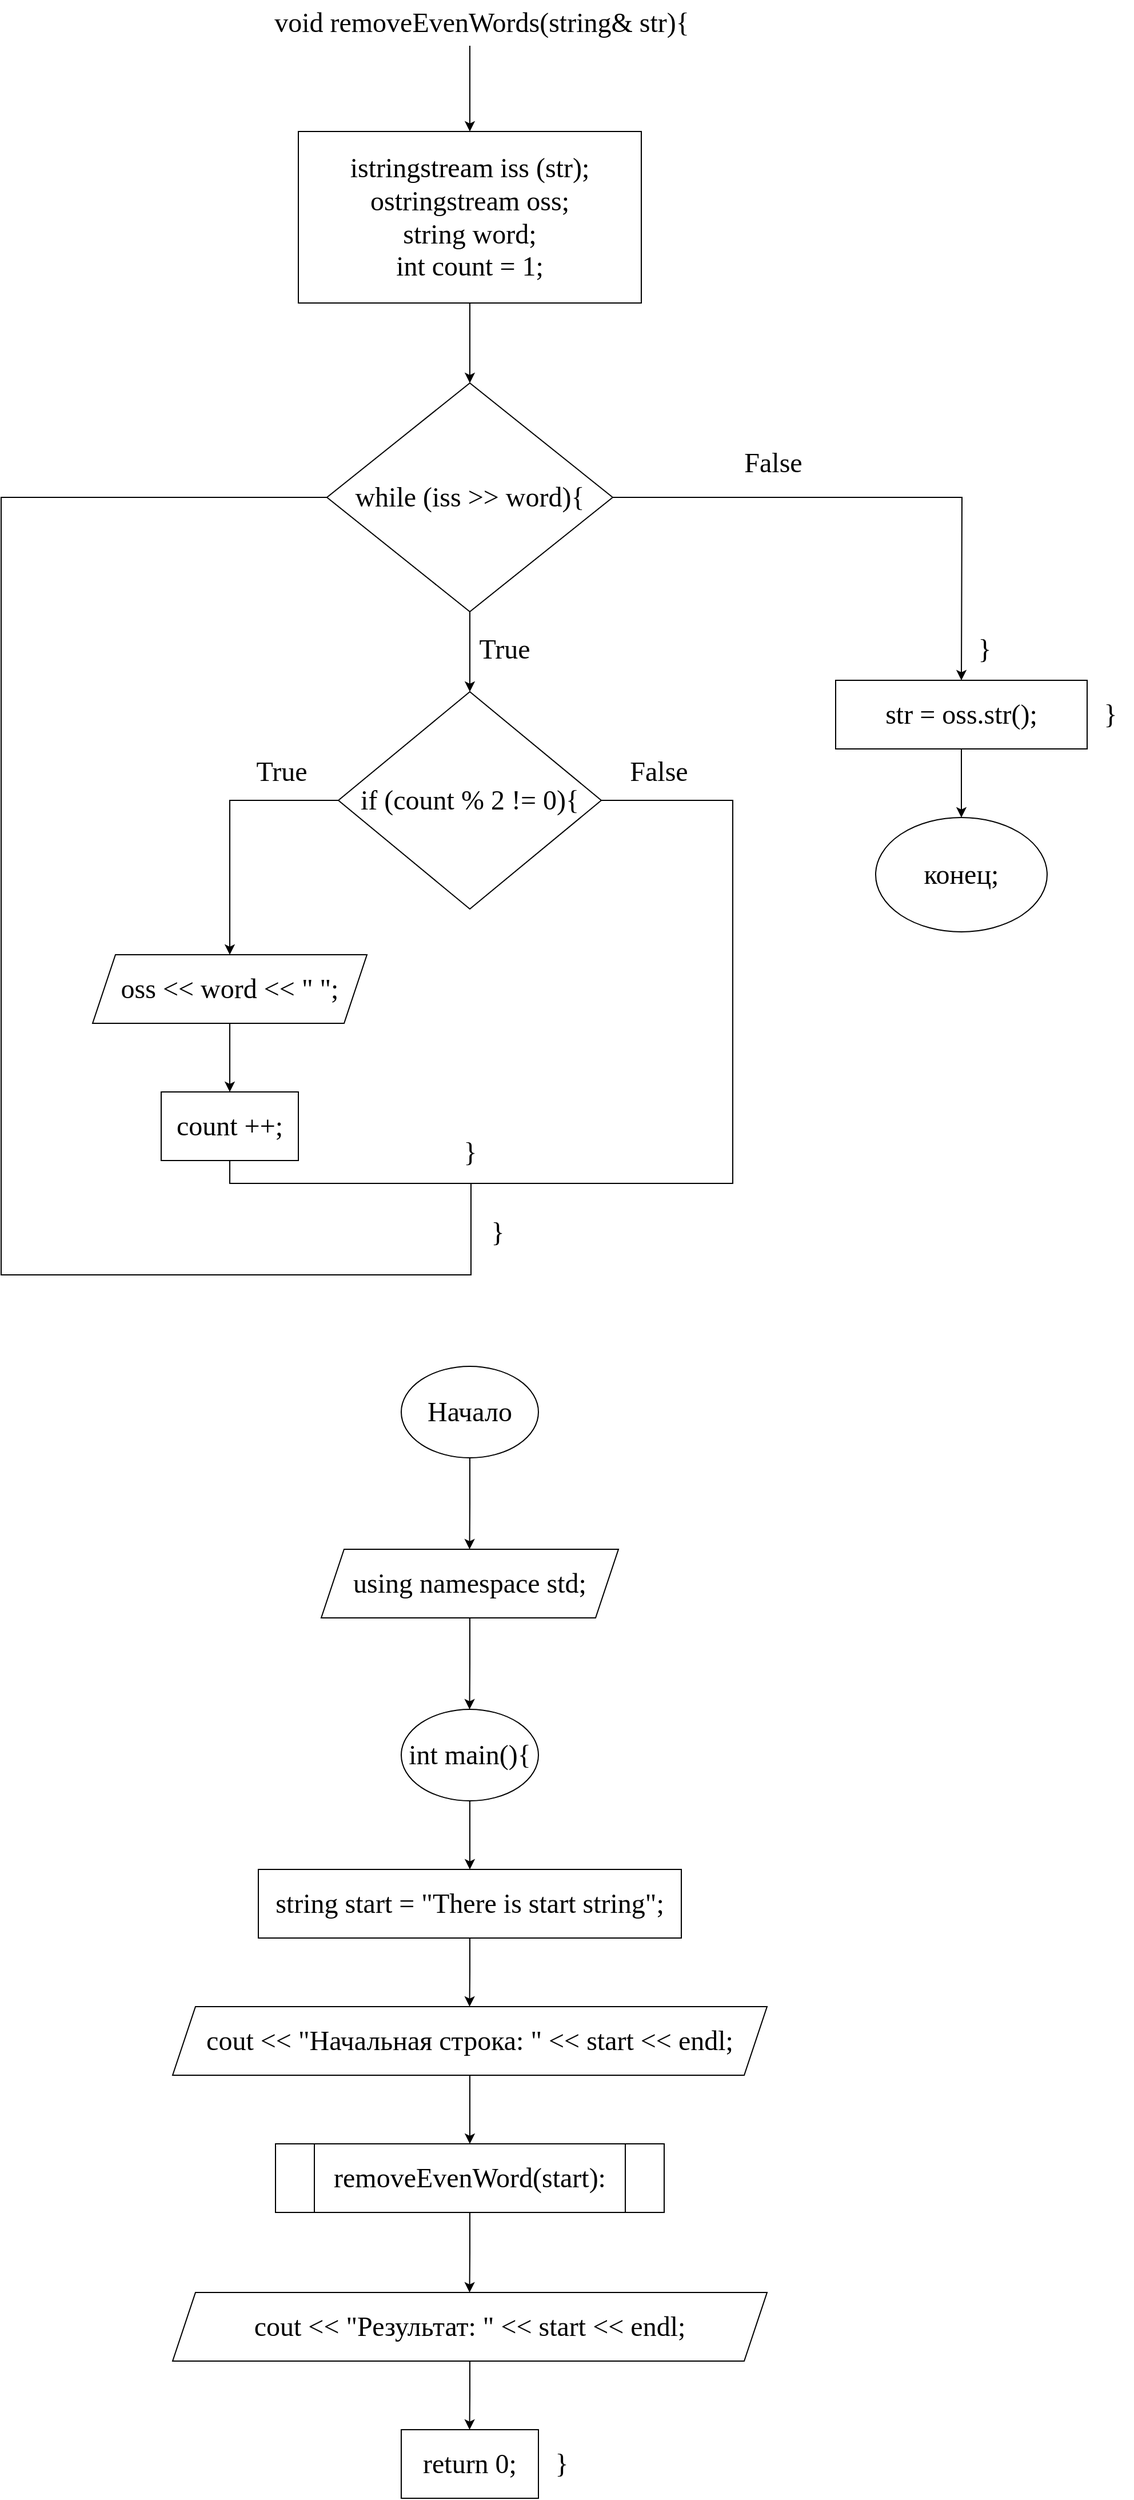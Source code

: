<mxfile version="22.1.2" type="device">
  <diagram name="Страница — 1" id="JwECN5LpbiDymMrPVkKO">
    <mxGraphModel dx="2421" dy="945" grid="1" gridSize="10" guides="1" tooltips="1" connect="1" arrows="1" fold="1" page="1" pageScale="1" pageWidth="827" pageHeight="1169" math="0" shadow="0">
      <root>
        <mxCell id="0" />
        <mxCell id="1" parent="0" />
        <mxCell id="40p2hYVT71NHYfZ6t1HJ-3" value="void removeEvenWords(string&amp;amp; str){" style="text;html=1;align=center;verticalAlign=middle;resizable=0;points=[];autosize=1;strokeColor=none;fillColor=none;fontFamily=Times New Roman;fontSize=24;" vertex="1" parent="1">
          <mxGeometry x="185" y="45" width="390" height="40" as="geometry" />
        </mxCell>
        <mxCell id="40p2hYVT71NHYfZ6t1HJ-4" value="" style="endArrow=classic;html=1;rounded=0;fontFamily=Times New Roman;fontSize=24;fontColor=default;" edge="1" parent="1">
          <mxGeometry width="50" height="50" relative="1" as="geometry">
            <mxPoint x="370" y="85" as="sourcePoint" />
            <mxPoint x="370" y="160" as="targetPoint" />
          </mxGeometry>
        </mxCell>
        <mxCell id="40p2hYVT71NHYfZ6t1HJ-8" style="edgeStyle=orthogonalEdgeStyle;rounded=0;orthogonalLoop=1;jettySize=auto;html=1;exitX=0.5;exitY=1;exitDx=0;exitDy=0;fontFamily=Times New Roman;fontSize=24;fontColor=default;" edge="1" parent="1" source="40p2hYVT71NHYfZ6t1HJ-6">
          <mxGeometry relative="1" as="geometry">
            <mxPoint x="370" y="380" as="targetPoint" />
          </mxGeometry>
        </mxCell>
        <mxCell id="40p2hYVT71NHYfZ6t1HJ-6" value="&lt;div style=&quot;&quot;&gt;&lt;span style=&quot;background-color: initial;&quot;&gt;istringstream iss (str);&lt;/span&gt;&lt;/div&gt;&lt;div style=&quot;&quot;&gt;&lt;span style=&quot;background-color: initial;&quot;&gt;ostringstream oss;&lt;/span&gt;&lt;/div&gt;&lt;div style=&quot;&quot;&gt;&lt;span style=&quot;background-color: initial;&quot;&gt;string word;&lt;/span&gt;&lt;/div&gt;&lt;div style=&quot;&quot;&gt;&lt;span style=&quot;background-color: initial;&quot;&gt;int count = 1;&lt;/span&gt;&lt;/div&gt;" style="rounded=0;whiteSpace=wrap;html=1;align=center;verticalAlign=middle;fontFamily=Times New Roman;fontSize=24;fontColor=default;fillColor=none;gradientColor=none;" vertex="1" parent="1">
          <mxGeometry x="220" y="160" width="300" height="150" as="geometry" />
        </mxCell>
        <mxCell id="40p2hYVT71NHYfZ6t1HJ-14" style="edgeStyle=orthogonalEdgeStyle;rounded=0;orthogonalLoop=1;jettySize=auto;html=1;exitX=0.5;exitY=1;exitDx=0;exitDy=0;fontFamily=Times New Roman;fontSize=24;fontColor=default;" edge="1" parent="1" source="40p2hYVT71NHYfZ6t1HJ-9">
          <mxGeometry relative="1" as="geometry">
            <mxPoint x="370" y="650" as="targetPoint" />
          </mxGeometry>
        </mxCell>
        <mxCell id="40p2hYVT71NHYfZ6t1HJ-26" style="edgeStyle=orthogonalEdgeStyle;rounded=0;orthogonalLoop=1;jettySize=auto;html=1;exitX=0;exitY=0.5;exitDx=0;exitDy=0;fontFamily=Times New Roman;fontSize=24;fontColor=default;endArrow=none;endFill=0;" edge="1" parent="1" source="40p2hYVT71NHYfZ6t1HJ-9">
          <mxGeometry relative="1" as="geometry">
            <mxPoint x="370" y="1080" as="targetPoint" />
            <Array as="points">
              <mxPoint x="-40" y="480" />
              <mxPoint x="-40" y="1160" />
              <mxPoint x="371" y="1160" />
              <mxPoint x="371" y="1080" />
            </Array>
          </mxGeometry>
        </mxCell>
        <mxCell id="40p2hYVT71NHYfZ6t1HJ-29" style="edgeStyle=orthogonalEdgeStyle;rounded=0;orthogonalLoop=1;jettySize=auto;html=1;exitX=1;exitY=0.5;exitDx=0;exitDy=0;fontFamily=Times New Roman;fontSize=24;fontColor=default;" edge="1" parent="1" source="40p2hYVT71NHYfZ6t1HJ-9">
          <mxGeometry relative="1" as="geometry">
            <mxPoint x="800" y="640" as="targetPoint" />
          </mxGeometry>
        </mxCell>
        <mxCell id="40p2hYVT71NHYfZ6t1HJ-9" value="while (iss &amp;gt;&amp;gt; word){" style="rhombus;whiteSpace=wrap;html=1;align=center;verticalAlign=middle;fontFamily=Times New Roman;fontSize=24;fontColor=default;fillColor=none;gradientColor=none;" vertex="1" parent="1">
          <mxGeometry x="245" y="380" width="250" height="200" as="geometry" />
        </mxCell>
        <mxCell id="40p2hYVT71NHYfZ6t1HJ-15" value="True" style="text;html=1;align=center;verticalAlign=middle;resizable=0;points=[];autosize=1;strokeColor=none;fillColor=none;fontSize=24;fontFamily=Times New Roman;fontColor=default;" vertex="1" parent="1">
          <mxGeometry x="365" y="593" width="70" height="40" as="geometry" />
        </mxCell>
        <mxCell id="40p2hYVT71NHYfZ6t1HJ-17" style="edgeStyle=orthogonalEdgeStyle;rounded=0;orthogonalLoop=1;jettySize=auto;html=1;exitX=0;exitY=0.5;exitDx=0;exitDy=0;fontFamily=Times New Roman;fontSize=24;fontColor=default;" edge="1" parent="1" source="40p2hYVT71NHYfZ6t1HJ-16">
          <mxGeometry relative="1" as="geometry">
            <mxPoint x="160" y="880" as="targetPoint" />
            <Array as="points">
              <mxPoint x="160" y="745" />
            </Array>
          </mxGeometry>
        </mxCell>
        <mxCell id="40p2hYVT71NHYfZ6t1HJ-25" style="edgeStyle=orthogonalEdgeStyle;rounded=0;orthogonalLoop=1;jettySize=auto;html=1;exitX=1;exitY=0.5;exitDx=0;exitDy=0;entryX=0.5;entryY=1;entryDx=0;entryDy=0;fontFamily=Times New Roman;fontSize=24;fontColor=default;endArrow=none;endFill=0;" edge="1" parent="1" source="40p2hYVT71NHYfZ6t1HJ-16" target="40p2hYVT71NHYfZ6t1HJ-24">
          <mxGeometry relative="1" as="geometry">
            <Array as="points">
              <mxPoint x="600" y="745" />
              <mxPoint x="600" y="1080" />
              <mxPoint x="160" y="1080" />
            </Array>
          </mxGeometry>
        </mxCell>
        <mxCell id="40p2hYVT71NHYfZ6t1HJ-16" value="if (count % 2 != 0){" style="rhombus;whiteSpace=wrap;html=1;align=center;verticalAlign=middle;fontFamily=Times New Roman;fontSize=24;fontColor=default;fillColor=none;gradientColor=none;" vertex="1" parent="1">
          <mxGeometry x="255" y="650" width="230" height="190" as="geometry" />
        </mxCell>
        <mxCell id="40p2hYVT71NHYfZ6t1HJ-18" value="True" style="text;html=1;align=center;verticalAlign=middle;resizable=0;points=[];autosize=1;strokeColor=none;fillColor=none;fontSize=24;fontFamily=Times New Roman;fontColor=default;" vertex="1" parent="1">
          <mxGeometry x="170" y="700" width="70" height="40" as="geometry" />
        </mxCell>
        <mxCell id="40p2hYVT71NHYfZ6t1HJ-23" style="edgeStyle=orthogonalEdgeStyle;rounded=0;orthogonalLoop=1;jettySize=auto;html=1;exitX=0.5;exitY=1;exitDx=0;exitDy=0;fontFamily=Times New Roman;fontSize=24;fontColor=default;" edge="1" parent="1" source="40p2hYVT71NHYfZ6t1HJ-20" target="40p2hYVT71NHYfZ6t1HJ-24">
          <mxGeometry relative="1" as="geometry">
            <mxPoint x="160" y="980" as="targetPoint" />
          </mxGeometry>
        </mxCell>
        <mxCell id="40p2hYVT71NHYfZ6t1HJ-20" value="oss &amp;lt;&amp;lt; word &amp;lt;&amp;lt; &quot; &quot;;" style="shape=parallelogram;perimeter=parallelogramPerimeter;whiteSpace=wrap;html=1;fixedSize=1;align=center;verticalAlign=middle;fontFamily=Times New Roman;fontSize=24;fontColor=default;fillColor=none;gradientColor=none;" vertex="1" parent="1">
          <mxGeometry x="40" y="880" width="240" height="60" as="geometry" />
        </mxCell>
        <mxCell id="40p2hYVT71NHYfZ6t1HJ-22" value="False" style="text;html=1;align=center;verticalAlign=middle;resizable=0;points=[];autosize=1;strokeColor=none;fillColor=none;fontSize=24;fontFamily=Times New Roman;fontColor=default;" vertex="1" parent="1">
          <mxGeometry x="500" y="700" width="70" height="40" as="geometry" />
        </mxCell>
        <mxCell id="40p2hYVT71NHYfZ6t1HJ-24" value="count ++;" style="rounded=0;whiteSpace=wrap;html=1;align=center;verticalAlign=middle;fontFamily=Times New Roman;fontSize=24;fontColor=default;fillColor=none;gradientColor=none;" vertex="1" parent="1">
          <mxGeometry x="100" y="1000" width="120" height="60" as="geometry" />
        </mxCell>
        <mxCell id="40p2hYVT71NHYfZ6t1HJ-27" value="}" style="text;html=1;align=center;verticalAlign=middle;resizable=0;points=[];autosize=1;strokeColor=none;fillColor=none;fontSize=24;fontFamily=Times New Roman;fontColor=default;" vertex="1" parent="1">
          <mxGeometry x="350" y="1033" width="40" height="40" as="geometry" />
        </mxCell>
        <mxCell id="40p2hYVT71NHYfZ6t1HJ-28" value="}" style="text;html=1;align=center;verticalAlign=middle;resizable=0;points=[];autosize=1;strokeColor=none;fillColor=none;fontSize=24;fontFamily=Times New Roman;fontColor=default;" vertex="1" parent="1">
          <mxGeometry x="374" y="1103" width="40" height="40" as="geometry" />
        </mxCell>
        <mxCell id="40p2hYVT71NHYfZ6t1HJ-31" value="False" style="text;html=1;align=center;verticalAlign=middle;resizable=0;points=[];autosize=1;strokeColor=none;fillColor=none;fontSize=24;fontFamily=Times New Roman;fontColor=default;" vertex="1" parent="1">
          <mxGeometry x="600" y="430" width="70" height="40" as="geometry" />
        </mxCell>
        <mxCell id="40p2hYVT71NHYfZ6t1HJ-33" style="edgeStyle=orthogonalEdgeStyle;rounded=0;orthogonalLoop=1;jettySize=auto;html=1;exitX=0.5;exitY=1;exitDx=0;exitDy=0;fontFamily=Times New Roman;fontSize=24;fontColor=default;" edge="1" parent="1" source="40p2hYVT71NHYfZ6t1HJ-32">
          <mxGeometry relative="1" as="geometry">
            <mxPoint x="800" y="760" as="targetPoint" />
          </mxGeometry>
        </mxCell>
        <mxCell id="40p2hYVT71NHYfZ6t1HJ-32" value="&lt;div style=&quot;&quot;&gt;str = oss.str();&lt;/div&gt;" style="rounded=0;whiteSpace=wrap;html=1;align=center;verticalAlign=middle;fontFamily=Times New Roman;fontSize=24;fontColor=default;fillColor=none;gradientColor=none;" vertex="1" parent="1">
          <mxGeometry x="690" y="640" width="220" height="60" as="geometry" />
        </mxCell>
        <mxCell id="40p2hYVT71NHYfZ6t1HJ-34" value="конец;" style="ellipse;whiteSpace=wrap;html=1;align=center;verticalAlign=middle;fontFamily=Times New Roman;fontSize=24;fontColor=default;fillColor=none;gradientColor=none;" vertex="1" parent="1">
          <mxGeometry x="725" y="760" width="150" height="100" as="geometry" />
        </mxCell>
        <mxCell id="40p2hYVT71NHYfZ6t1HJ-35" value="}" style="text;html=1;align=center;verticalAlign=middle;resizable=0;points=[];autosize=1;strokeColor=none;fillColor=none;fontSize=24;fontFamily=Times New Roman;fontColor=default;" vertex="1" parent="1">
          <mxGeometry x="800" y="593" width="40" height="40" as="geometry" />
        </mxCell>
        <mxCell id="40p2hYVT71NHYfZ6t1HJ-36" value="}" style="text;html=1;align=center;verticalAlign=middle;resizable=0;points=[];autosize=1;strokeColor=none;fillColor=none;fontSize=24;fontFamily=Times New Roman;fontColor=default;" vertex="1" parent="1">
          <mxGeometry x="910" y="650" width="40" height="40" as="geometry" />
        </mxCell>
        <mxCell id="40p2hYVT71NHYfZ6t1HJ-38" style="edgeStyle=orthogonalEdgeStyle;rounded=0;orthogonalLoop=1;jettySize=auto;html=1;exitX=0.5;exitY=1;exitDx=0;exitDy=0;fontFamily=Times New Roman;fontSize=24;fontColor=default;" edge="1" parent="1" source="40p2hYVT71NHYfZ6t1HJ-37">
          <mxGeometry relative="1" as="geometry">
            <mxPoint x="369.769" y="1400" as="targetPoint" />
          </mxGeometry>
        </mxCell>
        <mxCell id="40p2hYVT71NHYfZ6t1HJ-37" value="Начало" style="ellipse;whiteSpace=wrap;html=1;align=center;verticalAlign=middle;fontFamily=Times New Roman;fontSize=24;fontColor=default;fillColor=none;gradientColor=none;" vertex="1" parent="1">
          <mxGeometry x="310" y="1240" width="120" height="80" as="geometry" />
        </mxCell>
        <mxCell id="40p2hYVT71NHYfZ6t1HJ-40" style="edgeStyle=orthogonalEdgeStyle;rounded=0;orthogonalLoop=1;jettySize=auto;html=1;exitX=0.5;exitY=1;exitDx=0;exitDy=0;fontFamily=Times New Roman;fontSize=24;fontColor=default;" edge="1" parent="1" source="40p2hYVT71NHYfZ6t1HJ-39">
          <mxGeometry relative="1" as="geometry">
            <mxPoint x="369.769" y="1540" as="targetPoint" />
          </mxGeometry>
        </mxCell>
        <mxCell id="40p2hYVT71NHYfZ6t1HJ-39" value="using namespace std;" style="shape=parallelogram;perimeter=parallelogramPerimeter;whiteSpace=wrap;html=1;fixedSize=1;align=center;verticalAlign=middle;fontFamily=Times New Roman;fontSize=24;fontColor=default;fillColor=none;gradientColor=none;" vertex="1" parent="1">
          <mxGeometry x="240" y="1400" width="260" height="60" as="geometry" />
        </mxCell>
        <mxCell id="40p2hYVT71NHYfZ6t1HJ-42" style="edgeStyle=orthogonalEdgeStyle;rounded=0;orthogonalLoop=1;jettySize=auto;html=1;exitX=0.5;exitY=1;exitDx=0;exitDy=0;fontFamily=Times New Roman;fontSize=24;fontColor=default;" edge="1" parent="1" source="40p2hYVT71NHYfZ6t1HJ-41" target="40p2hYVT71NHYfZ6t1HJ-43">
          <mxGeometry relative="1" as="geometry">
            <mxPoint x="369.769" y="1690" as="targetPoint" />
          </mxGeometry>
        </mxCell>
        <mxCell id="40p2hYVT71NHYfZ6t1HJ-41" value="int main(){" style="ellipse;whiteSpace=wrap;html=1;align=center;verticalAlign=middle;fontFamily=Times New Roman;fontSize=24;fontColor=default;fillColor=none;gradientColor=none;" vertex="1" parent="1">
          <mxGeometry x="310" y="1540" width="120" height="80" as="geometry" />
        </mxCell>
        <mxCell id="40p2hYVT71NHYfZ6t1HJ-44" style="edgeStyle=orthogonalEdgeStyle;rounded=0;orthogonalLoop=1;jettySize=auto;html=1;exitX=0.5;exitY=1;exitDx=0;exitDy=0;fontFamily=Times New Roman;fontSize=24;fontColor=default;" edge="1" parent="1" source="40p2hYVT71NHYfZ6t1HJ-43">
          <mxGeometry relative="1" as="geometry">
            <mxPoint x="369.769" y="1800" as="targetPoint" />
          </mxGeometry>
        </mxCell>
        <mxCell id="40p2hYVT71NHYfZ6t1HJ-43" value="string start = &quot;There is start string&quot;;" style="rounded=0;whiteSpace=wrap;html=1;align=center;verticalAlign=middle;fontFamily=Times New Roman;fontSize=24;fontColor=default;fillColor=none;gradientColor=none;" vertex="1" parent="1">
          <mxGeometry x="185" y="1680" width="370" height="60" as="geometry" />
        </mxCell>
        <mxCell id="40p2hYVT71NHYfZ6t1HJ-46" style="edgeStyle=orthogonalEdgeStyle;rounded=0;orthogonalLoop=1;jettySize=auto;html=1;exitX=0.5;exitY=1;exitDx=0;exitDy=0;fontFamily=Times New Roman;fontSize=24;fontColor=default;" edge="1" parent="1" source="40p2hYVT71NHYfZ6t1HJ-45" target="40p2hYVT71NHYfZ6t1HJ-47">
          <mxGeometry relative="1" as="geometry">
            <mxPoint x="369.769" y="1930" as="targetPoint" />
          </mxGeometry>
        </mxCell>
        <mxCell id="40p2hYVT71NHYfZ6t1HJ-45" value="cout &amp;lt;&amp;lt; &quot;Начальная строка: &quot; &amp;lt;&amp;lt; start &amp;lt;&amp;lt; endl;" style="shape=parallelogram;perimeter=parallelogramPerimeter;whiteSpace=wrap;html=1;fixedSize=1;align=center;verticalAlign=middle;fontFamily=Times New Roman;fontSize=24;fontColor=default;fillColor=none;gradientColor=none;" vertex="1" parent="1">
          <mxGeometry x="110" y="1800" width="520" height="60" as="geometry" />
        </mxCell>
        <mxCell id="40p2hYVT71NHYfZ6t1HJ-48" style="edgeStyle=orthogonalEdgeStyle;rounded=0;orthogonalLoop=1;jettySize=auto;html=1;exitX=0.5;exitY=1;exitDx=0;exitDy=0;fontFamily=Times New Roman;fontSize=24;fontColor=default;" edge="1" parent="1" source="40p2hYVT71NHYfZ6t1HJ-47">
          <mxGeometry relative="1" as="geometry">
            <mxPoint x="369.769" y="2050" as="targetPoint" />
          </mxGeometry>
        </mxCell>
        <mxCell id="40p2hYVT71NHYfZ6t1HJ-47" value="removeEvenWord(start):" style="shape=process;whiteSpace=wrap;html=1;backgroundOutline=1;align=center;verticalAlign=middle;fontFamily=Times New Roman;fontSize=24;fontColor=default;fillColor=none;gradientColor=none;" vertex="1" parent="1">
          <mxGeometry x="200" y="1920" width="340" height="60" as="geometry" />
        </mxCell>
        <mxCell id="40p2hYVT71NHYfZ6t1HJ-50" style="edgeStyle=orthogonalEdgeStyle;rounded=0;orthogonalLoop=1;jettySize=auto;html=1;exitX=0.5;exitY=1;exitDx=0;exitDy=0;fontFamily=Times New Roman;fontSize=24;fontColor=default;" edge="1" parent="1" source="40p2hYVT71NHYfZ6t1HJ-49">
          <mxGeometry relative="1" as="geometry">
            <mxPoint x="369.769" y="2170" as="targetPoint" />
          </mxGeometry>
        </mxCell>
        <mxCell id="40p2hYVT71NHYfZ6t1HJ-49" value="cout &lt;&lt; &quot;Результат: &quot; &lt;&lt; start &lt;&lt; endl;" style="shape=parallelogram;perimeter=parallelogramPerimeter;whiteSpace=wrap;html=1;fixedSize=1;align=center;verticalAlign=middle;fontFamily=Times New Roman;fontSize=24;fontColor=default;fillColor=none;gradientColor=none;" vertex="1" parent="1">
          <mxGeometry x="110" y="2050" width="520" height="60" as="geometry" />
        </mxCell>
        <mxCell id="40p2hYVT71NHYfZ6t1HJ-51" value="return 0;" style="whiteSpace=wrap;html=1;align=center;verticalAlign=middle;fontFamily=Times New Roman;fontSize=24;fontColor=default;fillColor=none;gradientColor=none;" vertex="1" parent="1">
          <mxGeometry x="310" y="2170" width="120" height="60" as="geometry" />
        </mxCell>
        <mxCell id="40p2hYVT71NHYfZ6t1HJ-52" value="}" style="text;html=1;align=center;verticalAlign=middle;resizable=0;points=[];autosize=1;strokeColor=none;fillColor=none;fontSize=24;fontFamily=Times New Roman;fontColor=default;" vertex="1" parent="1">
          <mxGeometry x="430" y="2180" width="40" height="40" as="geometry" />
        </mxCell>
      </root>
    </mxGraphModel>
  </diagram>
</mxfile>
